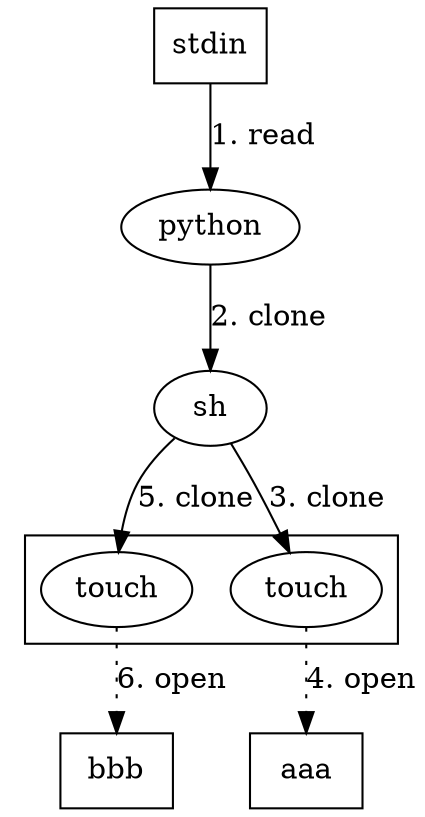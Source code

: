 digraph d {
concentrate=true;
"28823_0" [label= "touch"]
"28822_0" [label= "touch"]
"aaa" [shape =box]
"bbb" [shape =box]
"28821_0" [label= "sh"]
"28816_0" [label= "python"]
"stdin" [shape =box]
subgraph cluster_28822_0 {
rank = same; "28822_0","28823_0"; 
}
"stdin" -> "28816_0" [label="1. read"]
"28816_0" -> "28821_0" [label="2. clone"]
"28821_0" -> "28822_0" [label="3. clone"]
"28822_0" -> "aaa" [style=dotted label="4. open"]
"28821_0" -> "28823_0" [label="5. clone"]
"28823_0" -> "bbb" [style=dotted label="6. open"]
}
